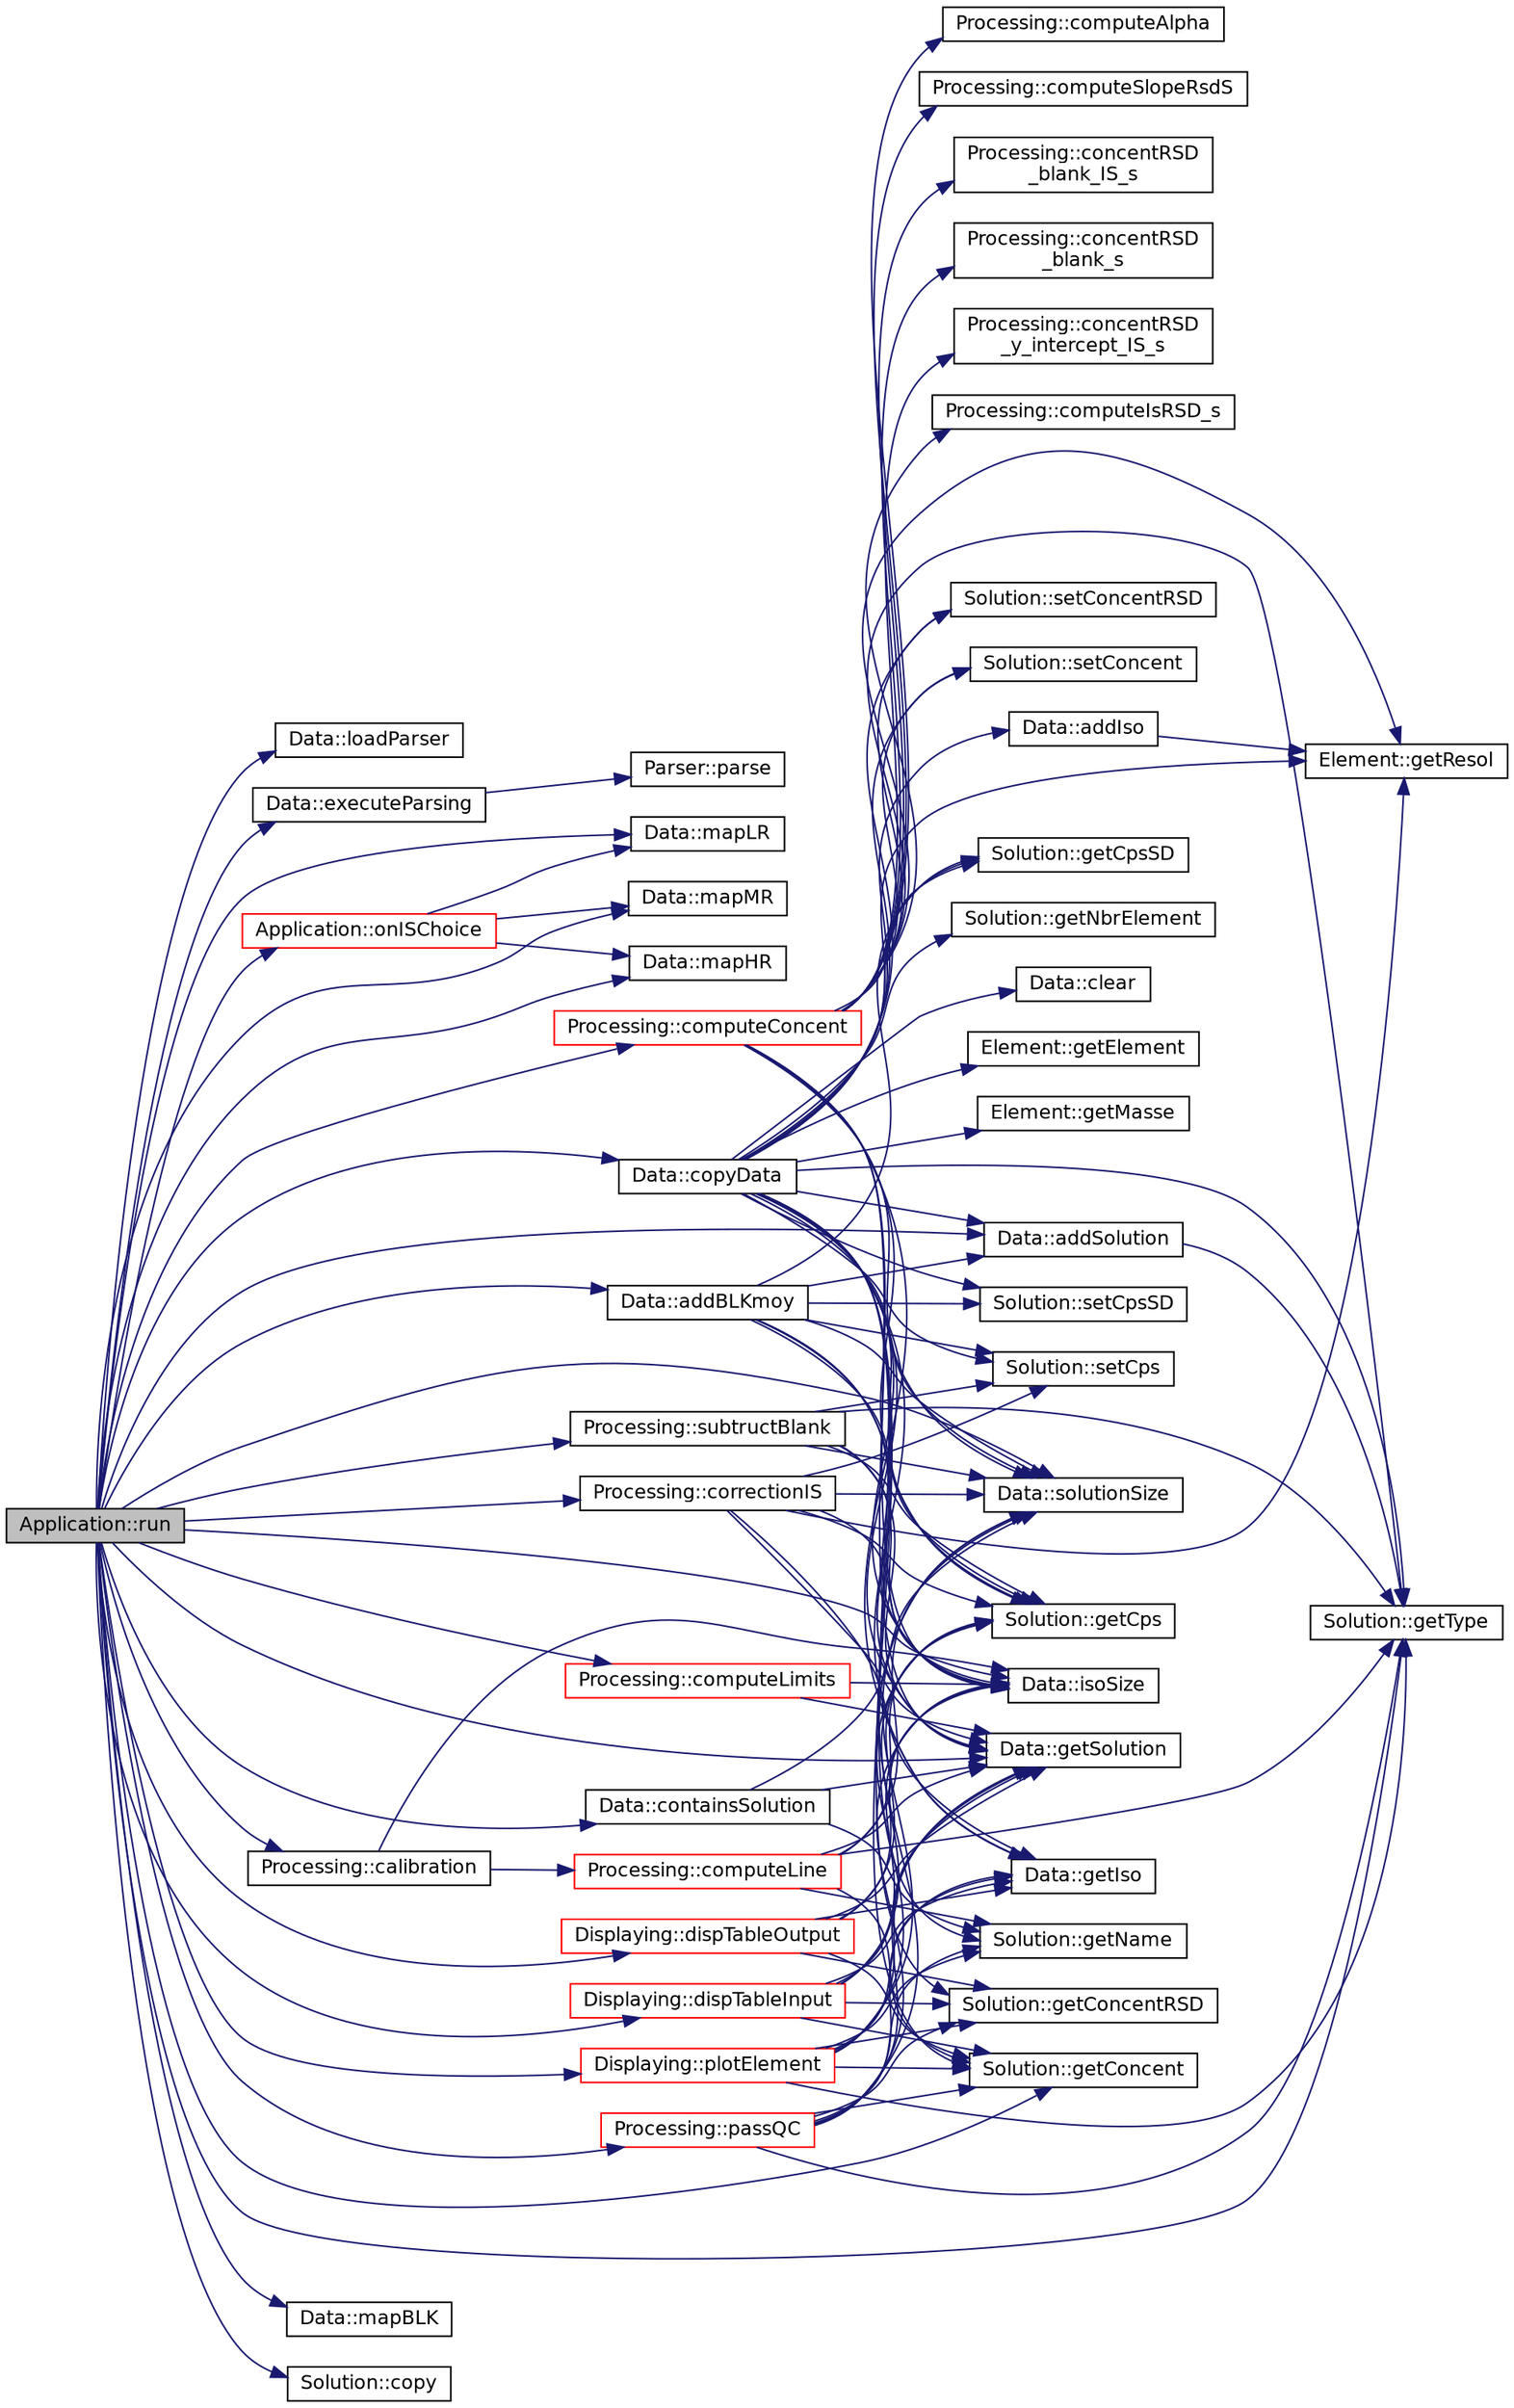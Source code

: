 digraph "Application::run"
{
 // INTERACTIVE_SVG=YES
  edge [fontname="Helvetica",fontsize="12",labelfontname="Helvetica",labelfontsize="12"];
  node [fontname="Helvetica",fontsize="12",shape=record];
  rankdir="LR";
  Node1 [label="Application::run",height=0.2,width=0.4,color="black", fillcolor="grey75", style="filled" fontcolor="black"];
  Node1 -> Node2 [color="midnightblue",fontsize="12",style="solid",fontname="Helvetica"];
  Node2 [label="Data::loadParser",height=0.2,width=0.4,color="black", fillcolor="white", style="filled",URL="$a00002.html#ab93d5c2184e3e548e970506dddfcb9eb",tooltip="Loads a specific parser used to proceed the Data. "];
  Node1 -> Node3 [color="midnightblue",fontsize="12",style="solid",fontname="Helvetica"];
  Node3 [label="Data::executeParsing",height=0.2,width=0.4,color="black", fillcolor="white", style="filled",URL="$a00002.html#a45e4e0eb52a1bcf3b2bdbd689fbd028a"];
  Node3 -> Node4 [color="midnightblue",fontsize="12",style="solid",fontname="Helvetica"];
  Node4 [label="Parser::parse",height=0.2,width=0.4,color="black", fillcolor="white", style="filled",URL="$a00006.html#a90e042f690678f2604512890c71044bc",tooltip="Parsing Function. "];
  Node1 -> Node5 [color="midnightblue",fontsize="12",style="solid",fontname="Helvetica"];
  Node5 [label="Data::mapLR",height=0.2,width=0.4,color="black", fillcolor="white", style="filled",URL="$a00002.html#a417cbf208ccd4334f89ea5f46a2c133e",tooltip="Gets the mapping from LR elements list to all elements list. "];
  Node1 -> Node6 [color="midnightblue",fontsize="12",style="solid",fontname="Helvetica"];
  Node6 [label="Data::mapMR",height=0.2,width=0.4,color="black", fillcolor="white", style="filled",URL="$a00002.html#a95e9b3b50f8fff2e29c77ef61d28e115",tooltip="Gets the mapping from MR elements list to all elements list. "];
  Node1 -> Node7 [color="midnightblue",fontsize="12",style="solid",fontname="Helvetica"];
  Node7 [label="Data::mapHR",height=0.2,width=0.4,color="black", fillcolor="white", style="filled",URL="$a00002.html#a173a52935021e359de8b33ad8c2c0b6a",tooltip="Gets the mapping from HR elements list to all elements list. "];
  Node1 -> Node8 [color="midnightblue",fontsize="12",style="solid",fontname="Helvetica"];
  Node8 [label="Data::copyData",height=0.2,width=0.4,color="black", fillcolor="white", style="filled",URL="$a00002.html#a6fc1d983c7fa16eebd0d0b12cb505a30",tooltip="Copies data contain from the given parameter. "];
  Node8 -> Node9 [color="midnightblue",fontsize="12",style="solid",fontname="Helvetica"];
  Node9 [label="Data::clear",height=0.2,width=0.4,color="black", fillcolor="white", style="filled",URL="$a00002.html#a44b749f64ffa35e034f9503fdec4917e",tooltip="Clears data contain. "];
  Node8 -> Node10 [color="midnightblue",fontsize="12",style="solid",fontname="Helvetica"];
  Node10 [label="Data::isoSize",height=0.2,width=0.4,color="black", fillcolor="white", style="filled",URL="$a00002.html#acd1f2adc01b25ef7bded9b6d2b331278",tooltip="Gets the Number of elements. "];
  Node8 -> Node11 [color="midnightblue",fontsize="12",style="solid",fontname="Helvetica"];
  Node11 [label="Data::addIso",height=0.2,width=0.4,color="black", fillcolor="white", style="filled",URL="$a00002.html#a386e9b359ac336356d6bdf0c1d7c4f37",tooltip="Adds an element to the data set. "];
  Node11 -> Node12 [color="midnightblue",fontsize="12",style="solid",fontname="Helvetica"];
  Node12 [label="Element::getResol",height=0.2,width=0.4,color="black", fillcolor="white", style="filled",URL="$a00005.html#ab8c2c9824162b3a151e84cb2f2c5df6f",tooltip="Gets the resolution (value of Resolution enumeration) "];
  Node8 -> Node13 [color="midnightblue",fontsize="12",style="solid",fontname="Helvetica"];
  Node13 [label="Data::getIso",height=0.2,width=0.4,color="black", fillcolor="white", style="filled",URL="$a00002.html#a4baa9866aaea800c81e4502b9483e4ec",tooltip="Gets an element identified by its Id. "];
  Node8 -> Node14 [color="midnightblue",fontsize="12",style="solid",fontname="Helvetica"];
  Node14 [label="Element::getElement",height=0.2,width=0.4,color="black", fillcolor="white", style="filled",URL="$a00005.html#a982ccc1c2f9f57d58ad5f98eedb53706",tooltip="Gets the Name of the element. "];
  Node8 -> Node15 [color="midnightblue",fontsize="12",style="solid",fontname="Helvetica"];
  Node15 [label="Element::getMasse",height=0.2,width=0.4,color="black", fillcolor="white", style="filled",URL="$a00005.html#ab91c2a260fba46158f20bf25c25958c5",tooltip="Gets the Mass. "];
  Node8 -> Node12 [color="midnightblue",fontsize="12",style="solid",fontname="Helvetica"];
  Node8 -> Node16 [color="midnightblue",fontsize="12",style="solid",fontname="Helvetica"];
  Node16 [label="Data::solutionSize",height=0.2,width=0.4,color="black", fillcolor="white", style="filled",URL="$a00002.html#a84179b0c71fb3e69cfa177e92004ee79",tooltip="Gets the Number of Solutions. "];
  Node8 -> Node17 [color="midnightblue",fontsize="12",style="solid",fontname="Helvetica"];
  Node17 [label="Data::addSolution",height=0.2,width=0.4,color="black", fillcolor="white", style="filled",URL="$a00002.html#a7f13913683ead8b0702121ac494f1598",tooltip="Add a solution to the data set. "];
  Node17 -> Node18 [color="midnightblue",fontsize="12",style="solid",fontname="Helvetica"];
  Node18 [label="Solution::getType",height=0.2,width=0.4,color="black", fillcolor="white", style="filled",URL="$a00014.html#a7e480d4e590046701d82e74491ff944a",tooltip="Gets type of the solution. "];
  Node8 -> Node19 [color="midnightblue",fontsize="12",style="solid",fontname="Helvetica"];
  Node19 [label="Data::getSolution",height=0.2,width=0.4,color="black", fillcolor="white", style="filled",URL="$a00002.html#a7b1a07606090591e7fffb48be72bd734",tooltip="Gets a solution identified by its Id. "];
  Node8 -> Node20 [color="midnightblue",fontsize="12",style="solid",fontname="Helvetica"];
  Node20 [label="Solution::getName",height=0.2,width=0.4,color="black", fillcolor="white", style="filled",URL="$a00014.html#a08617ee6ca1993e92372e265829508f0",tooltip="Gets the Name. "];
  Node8 -> Node21 [color="midnightblue",fontsize="12",style="solid",fontname="Helvetica"];
  Node21 [label="Solution::getNbrElement",height=0.2,width=0.4,color="black", fillcolor="white", style="filled",URL="$a00014.html#a50dfabf4a7bd3d4b5b638639e3927406",tooltip="Gets the Number of Elements. "];
  Node8 -> Node18 [color="midnightblue",fontsize="12",style="solid",fontname="Helvetica"];
  Node8 -> Node22 [color="midnightblue",fontsize="12",style="solid",fontname="Helvetica"];
  Node22 [label="Solution::setCps",height=0.2,width=0.4,color="black", fillcolor="white", style="filled",URL="$a00014.html#a6c810986de58b492514e08849cb0a498",tooltip="Sets Intensity. "];
  Node8 -> Node23 [color="midnightblue",fontsize="12",style="solid",fontname="Helvetica"];
  Node23 [label="Solution::getCps",height=0.2,width=0.4,color="black", fillcolor="white", style="filled",URL="$a00014.html#a6cb75c8a1aa020796506362920216816",tooltip="Gets Intensity. "];
  Node8 -> Node24 [color="midnightblue",fontsize="12",style="solid",fontname="Helvetica"];
  Node24 [label="Solution::setCpsSD",height=0.2,width=0.4,color="black", fillcolor="white", style="filled",URL="$a00014.html#a000b5c9d708b22de23d918a3a3214635",tooltip="Sets Intensity Standard Deviation. "];
  Node8 -> Node25 [color="midnightblue",fontsize="12",style="solid",fontname="Helvetica"];
  Node25 [label="Solution::getCpsSD",height=0.2,width=0.4,color="black", fillcolor="white", style="filled",URL="$a00014.html#a0fe4de8b637ba6637d653b91df95fcd0",tooltip="Gets Intensity Standard Deviation. "];
  Node8 -> Node26 [color="midnightblue",fontsize="12",style="solid",fontname="Helvetica"];
  Node26 [label="Solution::setConcent",height=0.2,width=0.4,color="black", fillcolor="white", style="filled",URL="$a00014.html#adc74f58993747169c721739962ec2a5a",tooltip="Sets Concentration. "];
  Node8 -> Node27 [color="midnightblue",fontsize="12",style="solid",fontname="Helvetica"];
  Node27 [label="Solution::getConcent",height=0.2,width=0.4,color="black", fillcolor="white", style="filled",URL="$a00014.html#af9f7e1dfafa0cd431387737664e3ac7e",tooltip="Gets Concentration. "];
  Node8 -> Node28 [color="midnightblue",fontsize="12",style="solid",fontname="Helvetica"];
  Node28 [label="Solution::setConcentRSD",height=0.2,width=0.4,color="black", fillcolor="white", style="filled",URL="$a00014.html#a60ca23e0e5593012162a2669841c952e",tooltip="Sets Concentration Relative Standard Deviation (%) "];
  Node8 -> Node29 [color="midnightblue",fontsize="12",style="solid",fontname="Helvetica"];
  Node29 [label="Solution::getConcentRSD",height=0.2,width=0.4,color="black", fillcolor="white", style="filled",URL="$a00014.html#a1adae3ea7b071d2a311b62371b959633",tooltip="Gets Concentration Relative Standard Deviation (%) "];
  Node1 -> Node30 [color="midnightblue",fontsize="12",style="solid",fontname="Helvetica"];
  Node30 [label="Processing::correctionIS",height=0.2,width=0.4,color="black", fillcolor="white", style="filled",URL="$a00011.html#aa96b9a34a756e39a01581416199328d3",tooltip="Applies Internal Standard Correction. "];
  Node30 -> Node16 [color="midnightblue",fontsize="12",style="solid",fontname="Helvetica"];
  Node30 -> Node19 [color="midnightblue",fontsize="12",style="solid",fontname="Helvetica"];
  Node30 -> Node23 [color="midnightblue",fontsize="12",style="solid",fontname="Helvetica"];
  Node30 -> Node10 [color="midnightblue",fontsize="12",style="solid",fontname="Helvetica"];
  Node30 -> Node13 [color="midnightblue",fontsize="12",style="solid",fontname="Helvetica"];
  Node30 -> Node12 [color="midnightblue",fontsize="12",style="solid",fontname="Helvetica"];
  Node30 -> Node22 [color="midnightblue",fontsize="12",style="solid",fontname="Helvetica"];
  Node1 -> Node31 [color="midnightblue",fontsize="12",style="solid",fontname="Helvetica"];
  Node31 [label="Data::mapBLK",height=0.2,width=0.4,color="black", fillcolor="white", style="filled",URL="$a00002.html#a1dc68fd430aa57511027d2d5da3716d9",tooltip="Gets the mapping from BLK list to Solutions list. "];
  Node1 -> Node32 [color="midnightblue",fontsize="12",style="solid",fontname="Helvetica"];
  Node32 [label="Processing::subtructBlank",height=0.2,width=0.4,color="black", fillcolor="white", style="filled",URL="$a00011.html#a409d37b18750104739ee43e169371a0b",tooltip="Applies Blank Substraction. "];
  Node32 -> Node10 [color="midnightblue",fontsize="12",style="solid",fontname="Helvetica"];
  Node32 -> Node19 [color="midnightblue",fontsize="12",style="solid",fontname="Helvetica"];
  Node32 -> Node23 [color="midnightblue",fontsize="12",style="solid",fontname="Helvetica"];
  Node32 -> Node16 [color="midnightblue",fontsize="12",style="solid",fontname="Helvetica"];
  Node32 -> Node18 [color="midnightblue",fontsize="12",style="solid",fontname="Helvetica"];
  Node32 -> Node22 [color="midnightblue",fontsize="12",style="solid",fontname="Helvetica"];
  Node1 -> Node16 [color="midnightblue",fontsize="12",style="solid",fontname="Helvetica"];
  Node1 -> Node19 [color="midnightblue",fontsize="12",style="solid",fontname="Helvetica"];
  Node1 -> Node18 [color="midnightblue",fontsize="12",style="solid",fontname="Helvetica"];
  Node1 -> Node33 [color="midnightblue",fontsize="12",style="solid",fontname="Helvetica"];
  Node33 [label="Data::addBLKmoy",height=0.2,width=0.4,color="black", fillcolor="white", style="filled",URL="$a00002.html#a6ff99fcec4f0387958fff773969de591",tooltip="Adds a calculated Blank Solution. "];
  Node33 -> Node17 [color="midnightblue",fontsize="12",style="solid",fontname="Helvetica"];
  Node33 -> Node10 [color="midnightblue",fontsize="12",style="solid",fontname="Helvetica"];
  Node33 -> Node16 [color="midnightblue",fontsize="12",style="solid",fontname="Helvetica"];
  Node33 -> Node19 [color="midnightblue",fontsize="12",style="solid",fontname="Helvetica"];
  Node33 -> Node23 [color="midnightblue",fontsize="12",style="solid",fontname="Helvetica"];
  Node33 -> Node25 [color="midnightblue",fontsize="12",style="solid",fontname="Helvetica"];
  Node33 -> Node22 [color="midnightblue",fontsize="12",style="solid",fontname="Helvetica"];
  Node33 -> Node24 [color="midnightblue",fontsize="12",style="solid",fontname="Helvetica"];
  Node1 -> Node34 [color="midnightblue",fontsize="12",style="solid",fontname="Helvetica"];
  Node34 [label="Data::containsSolution",height=0.2,width=0.4,color="black", fillcolor="white", style="filled",URL="$a00002.html#a735dfe532fe9312409a554618267ae35",tooltip="Return the id of first occurence of a solution with the given name or -1. "];
  Node34 -> Node16 [color="midnightblue",fontsize="12",style="solid",fontname="Helvetica"];
  Node34 -> Node19 [color="midnightblue",fontsize="12",style="solid",fontname="Helvetica"];
  Node34 -> Node20 [color="midnightblue",fontsize="12",style="solid",fontname="Helvetica"];
  Node1 -> Node17 [color="midnightblue",fontsize="12",style="solid",fontname="Helvetica"];
  Node1 -> Node35 [color="midnightblue",fontsize="12",style="solid",fontname="Helvetica"];
  Node35 [label="Solution::copy",height=0.2,width=0.4,color="black", fillcolor="white", style="filled",URL="$a00014.html#a3cb9b6ba7e4a50808cb8b2571c3871c7",tooltip="Create a copy of this. "];
  Node1 -> Node36 [color="midnightblue",fontsize="12",style="solid",fontname="Helvetica"];
  Node36 [label="Processing::calibration",height=0.2,width=0.4,color="black", fillcolor="white", style="filled",URL="$a00011.html#aab8fde82e21bbe6c59a743bac8480c49",tooltip="Computes calibration lines. "];
  Node36 -> Node10 [color="midnightblue",fontsize="12",style="solid",fontname="Helvetica"];
  Node36 -> Node37 [color="midnightblue",fontsize="12",style="solid",fontname="Helvetica"];
  Node37 [label="Processing::computeLine",height=0.2,width=0.4,color="red", fillcolor="white", style="filled",URL="$a00011.html#a5fbd5c910da7cec1497168d1d217f1ed",tooltip="Computes a calibration line. "];
  Node37 -> Node16 [color="midnightblue",fontsize="12",style="solid",fontname="Helvetica"];
  Node37 -> Node19 [color="midnightblue",fontsize="12",style="solid",fontname="Helvetica"];
  Node37 -> Node18 [color="midnightblue",fontsize="12",style="solid",fontname="Helvetica"];
  Node37 -> Node27 [color="midnightblue",fontsize="12",style="solid",fontname="Helvetica"];
  Node37 -> Node23 [color="midnightblue",fontsize="12",style="solid",fontname="Helvetica"];
  Node37 -> Node20 [color="midnightblue",fontsize="12",style="solid",fontname="Helvetica"];
  Node1 -> Node38 [color="midnightblue",fontsize="12",style="solid",fontname="Helvetica"];
  Node38 [label="Processing::computeConcent",height=0.2,width=0.4,color="red", fillcolor="white", style="filled",URL="$a00011.html#ac0d956c3e8bdbc42a3b24975b25c6dfd",tooltip="Computes concentrations on data container. "];
  Node38 -> Node16 [color="midnightblue",fontsize="12",style="solid",fontname="Helvetica"];
  Node38 -> Node19 [color="midnightblue",fontsize="12",style="solid",fontname="Helvetica"];
  Node38 -> Node18 [color="midnightblue",fontsize="12",style="solid",fontname="Helvetica"];
  Node38 -> Node39 [color="midnightblue",fontsize="12",style="solid",fontname="Helvetica"];
  Node39 [label="Processing::computeIsRSD_s",height=0.2,width=0.4,color="black", fillcolor="white", style="filled",URL="$a00011.html#aba81f76cd6cc8d50659adcab7580da7a"];
  Node38 -> Node25 [color="midnightblue",fontsize="12",style="solid",fontname="Helvetica"];
  Node38 -> Node23 [color="midnightblue",fontsize="12",style="solid",fontname="Helvetica"];
  Node38 -> Node40 [color="midnightblue",fontsize="12",style="solid",fontname="Helvetica"];
  Node40 [label="Processing::computeAlpha",height=0.2,width=0.4,color="black", fillcolor="white", style="filled",URL="$a00011.html#a1f2aced69b89e42bc45785b086068bde"];
  Node38 -> Node10 [color="midnightblue",fontsize="12",style="solid",fontname="Helvetica"];
  Node38 -> Node13 [color="midnightblue",fontsize="12",style="solid",fontname="Helvetica"];
  Node38 -> Node12 [color="midnightblue",fontsize="12",style="solid",fontname="Helvetica"];
  Node38 -> Node26 [color="midnightblue",fontsize="12",style="solid",fontname="Helvetica"];
  Node38 -> Node41 [color="midnightblue",fontsize="12",style="solid",fontname="Helvetica"];
  Node41 [label="Processing::computeSlopeRsdS",height=0.2,width=0.4,color="black", fillcolor="white", style="filled",URL="$a00011.html#a90d685c4661d6ea8c50f2901d5c96e66"];
  Node38 -> Node42 [color="midnightblue",fontsize="12",style="solid",fontname="Helvetica"];
  Node42 [label="Processing::concentRSD\l_blank_IS_s",height=0.2,width=0.4,color="black", fillcolor="white", style="filled",URL="$a00011.html#a8b631f1b4ad86fbe19702dd38774fc79"];
  Node38 -> Node43 [color="midnightblue",fontsize="12",style="solid",fontname="Helvetica"];
  Node43 [label="Processing::concentRSD\l_blank_s",height=0.2,width=0.4,color="black", fillcolor="white", style="filled",URL="$a00011.html#a201b26b8cfd9ef76744c661c7b23a766"];
  Node38 -> Node44 [color="midnightblue",fontsize="12",style="solid",fontname="Helvetica"];
  Node44 [label="Processing::concentRSD\l_y_intercept_IS_s",height=0.2,width=0.4,color="black", fillcolor="white", style="filled",URL="$a00011.html#a9135a309a55a8456b0f16c3522bd98fd"];
  Node38 -> Node28 [color="midnightblue",fontsize="12",style="solid",fontname="Helvetica"];
  Node1 -> Node45 [color="midnightblue",fontsize="12",style="solid",fontname="Helvetica"];
  Node45 [label="Processing::computeLimits",height=0.2,width=0.4,color="red", fillcolor="white", style="filled",URL="$a00011.html#ac6f31cca949dba1d4aa18b746311dd2f",tooltip="Computes limits - of detection (LOD), of Quantification (LOQ) "];
  Node45 -> Node10 [color="midnightblue",fontsize="12",style="solid",fontname="Helvetica"];
  Node45 -> Node19 [color="midnightblue",fontsize="12",style="solid",fontname="Helvetica"];
  Node1 -> Node46 [color="midnightblue",fontsize="12",style="solid",fontname="Helvetica"];
  Node46 [label="Processing::passQC",height=0.2,width=0.4,color="red", fillcolor="white", style="filled",URL="$a00011.html#a092b32603577be8f4482f2d5d5f7ff30",tooltip="Quality control after data processing. "];
  Node46 -> Node16 [color="midnightblue",fontsize="12",style="solid",fontname="Helvetica"];
  Node46 -> Node19 [color="midnightblue",fontsize="12",style="solid",fontname="Helvetica"];
  Node46 -> Node18 [color="midnightblue",fontsize="12",style="solid",fontname="Helvetica"];
  Node46 -> Node10 [color="midnightblue",fontsize="12",style="solid",fontname="Helvetica"];
  Node46 -> Node27 [color="midnightblue",fontsize="12",style="solid",fontname="Helvetica"];
  Node46 -> Node29 [color="midnightblue",fontsize="12",style="solid",fontname="Helvetica"];
  Node46 -> Node20 [color="midnightblue",fontsize="12",style="solid",fontname="Helvetica"];
  Node46 -> Node13 [color="midnightblue",fontsize="12",style="solid",fontname="Helvetica"];
  Node1 -> Node10 [color="midnightblue",fontsize="12",style="solid",fontname="Helvetica"];
  Node1 -> Node27 [color="midnightblue",fontsize="12",style="solid",fontname="Helvetica"];
  Node1 -> Node47 [color="midnightblue",fontsize="12",style="solid",fontname="Helvetica"];
  Node47 [label="Application::onISChoice",height=0.2,width=0.4,color="red", fillcolor="white", style="filled",URL="$a00001.html#a9c0b6e60ede4b6f2c60abe874f351994",tooltip="Slot of choosing Internal standard plot plot to diplay. "];
  Node47 -> Node5 [color="midnightblue",fontsize="12",style="solid",fontname="Helvetica"];
  Node47 -> Node6 [color="midnightblue",fontsize="12",style="solid",fontname="Helvetica"];
  Node47 -> Node7 [color="midnightblue",fontsize="12",style="solid",fontname="Helvetica"];
  Node1 -> Node48 [color="midnightblue",fontsize="12",style="solid",fontname="Helvetica"];
  Node48 [label="Displaying::plotElement",height=0.2,width=0.4,color="red", fillcolor="white", style="filled",URL="$a00003.html#a2eb8d02c398ddd7708260ec230ceafcc",tooltip="Plots Calibration curves. "];
  Node48 -> Node13 [color="midnightblue",fontsize="12",style="solid",fontname="Helvetica"];
  Node48 -> Node16 [color="midnightblue",fontsize="12",style="solid",fontname="Helvetica"];
  Node48 -> Node19 [color="midnightblue",fontsize="12",style="solid",fontname="Helvetica"];
  Node48 -> Node18 [color="midnightblue",fontsize="12",style="solid",fontname="Helvetica"];
  Node48 -> Node23 [color="midnightblue",fontsize="12",style="solid",fontname="Helvetica"];
  Node48 -> Node27 [color="midnightblue",fontsize="12",style="solid",fontname="Helvetica"];
  Node48 -> Node29 [color="midnightblue",fontsize="12",style="solid",fontname="Helvetica"];
  Node48 -> Node20 [color="midnightblue",fontsize="12",style="solid",fontname="Helvetica"];
  Node1 -> Node49 [color="midnightblue",fontsize="12",style="solid",fontname="Helvetica"];
  Node49 [label="Displaying::dispTableOutput",height=0.2,width=0.4,color="red", fillcolor="white", style="filled",URL="$a00003.html#a773c819165ab712b4fd073ddddcd8695",tooltip="display output data on the output Table "];
  Node49 -> Node10 [color="midnightblue",fontsize="12",style="solid",fontname="Helvetica"];
  Node49 -> Node13 [color="midnightblue",fontsize="12",style="solid",fontname="Helvetica"];
  Node49 -> Node19 [color="midnightblue",fontsize="12",style="solid",fontname="Helvetica"];
  Node49 -> Node23 [color="midnightblue",fontsize="12",style="solid",fontname="Helvetica"];
  Node49 -> Node27 [color="midnightblue",fontsize="12",style="solid",fontname="Helvetica"];
  Node49 -> Node29 [color="midnightblue",fontsize="12",style="solid",fontname="Helvetica"];
  Node1 -> Node50 [color="midnightblue",fontsize="12",style="solid",fontname="Helvetica"];
  Node50 [label="Displaying::dispTableInput",height=0.2,width=0.4,color="red", fillcolor="white", style="filled",URL="$a00003.html#a30730fad4ea063bd1a253de59a279ecc",tooltip="displays input data on the input Table "];
  Node50 -> Node10 [color="midnightblue",fontsize="12",style="solid",fontname="Helvetica"];
  Node50 -> Node13 [color="midnightblue",fontsize="12",style="solid",fontname="Helvetica"];
  Node50 -> Node19 [color="midnightblue",fontsize="12",style="solid",fontname="Helvetica"];
  Node50 -> Node23 [color="midnightblue",fontsize="12",style="solid",fontname="Helvetica"];
  Node50 -> Node27 [color="midnightblue",fontsize="12",style="solid",fontname="Helvetica"];
  Node50 -> Node29 [color="midnightblue",fontsize="12",style="solid",fontname="Helvetica"];
}

